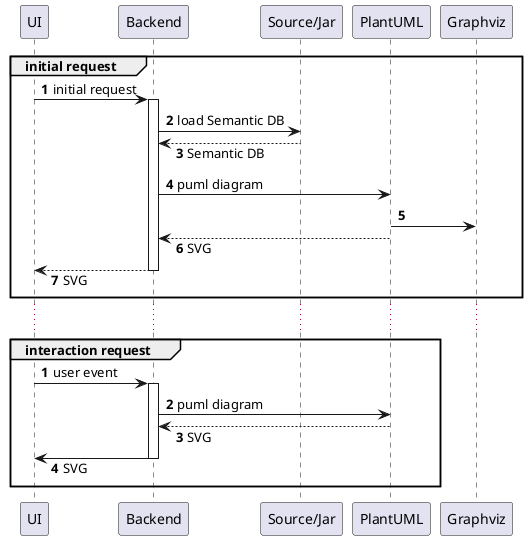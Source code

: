 @startuml
'https://plantuml.com/sequence-diagram

autonumber
skinparam responseMessageBelowArrow true

participant UI

group initial request

UI -> Backend: initial request

activate Backend

Backend -> "Source/Jar": load Semantic DB
Backend <-- "Source/Jar": Semantic DB
Backend -> PlantUML: puml diagram
PlantUML -> Graphviz
Backend <-- PlantUML: SVG
UI <-- Backend: SVG

deactivate Backend
end

...
group interaction request

autonumber 1

UI -> Backend: user event

activate Backend

Backend -> PlantUML: puml diagram
Backend <-- PlantUML: SVG
UI <- Backend: SVG
deactivate Backend
end

@enduml